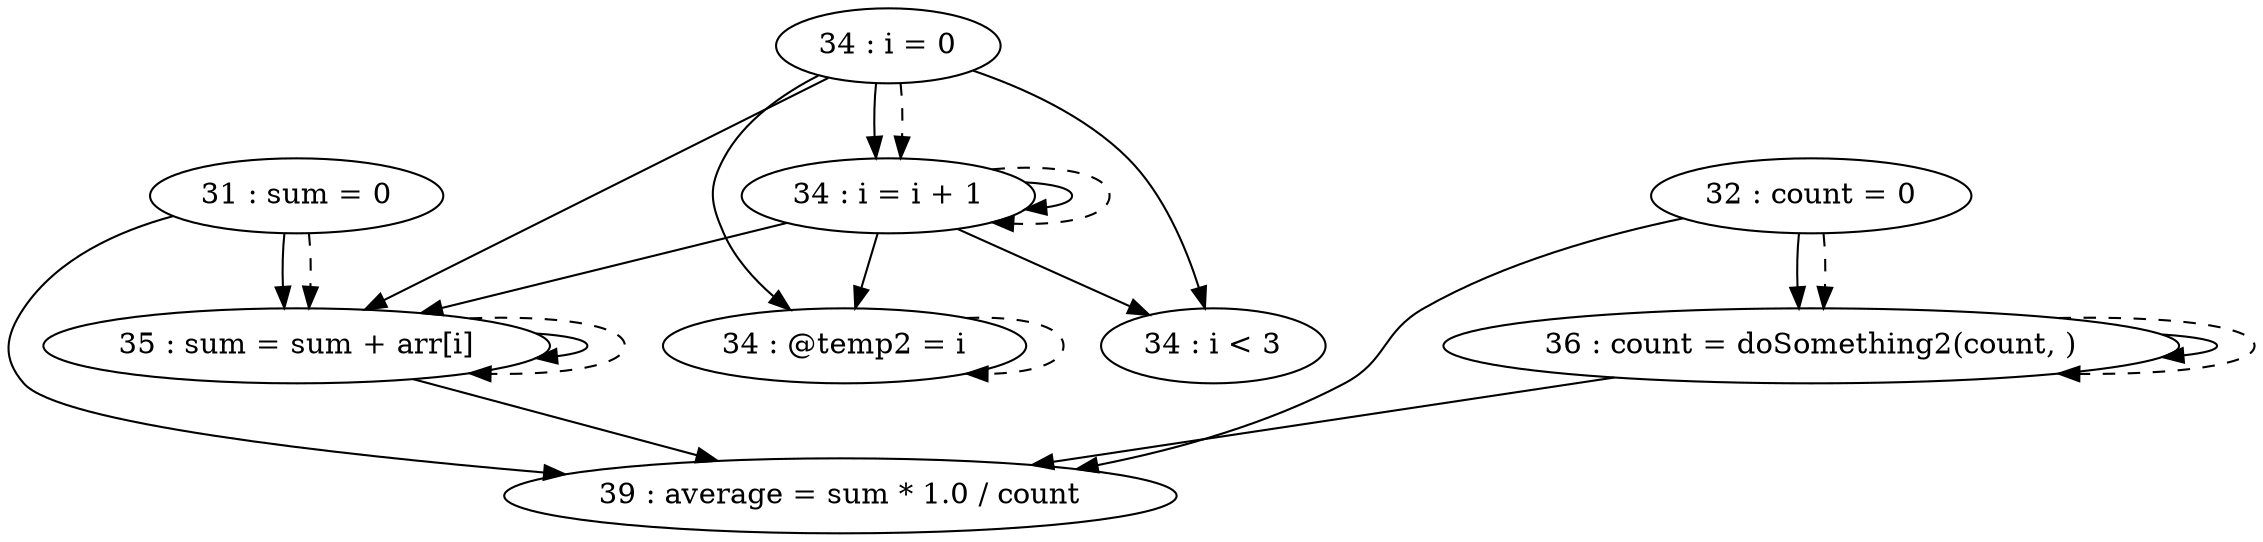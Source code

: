 digraph G {
"31 : sum = 0"
"31 : sum = 0" -> "39 : average = sum * 1.0 / count"
"31 : sum = 0" -> "35 : sum = sum + arr[i]"
"31 : sum = 0" -> "35 : sum = sum + arr[i]" [style=dashed]
"32 : count = 0"
"32 : count = 0" -> "39 : average = sum * 1.0 / count"
"32 : count = 0" -> "36 : count = doSomething2(count, )"
"32 : count = 0" -> "36 : count = doSomething2(count, )" [style=dashed]
"34 : i = 0"
"34 : i = 0" -> "35 : sum = sum + arr[i]"
"34 : i = 0" -> "34 : i = i + 1"
"34 : i = 0" -> "34 : i < 3"
"34 : i = 0" -> "34 : @temp2 = i"
"34 : i = 0" -> "34 : i = i + 1" [style=dashed]
"34 : i < 3"
"35 : sum = sum + arr[i]"
"35 : sum = sum + arr[i]" -> "39 : average = sum * 1.0 / count"
"35 : sum = sum + arr[i]" -> "35 : sum = sum + arr[i]"
"35 : sum = sum + arr[i]" -> "35 : sum = sum + arr[i]" [style=dashed]
"36 : count = doSomething2(count, )"
"36 : count = doSomething2(count, )" -> "39 : average = sum * 1.0 / count"
"36 : count = doSomething2(count, )" -> "36 : count = doSomething2(count, )"
"36 : count = doSomething2(count, )" -> "36 : count = doSomething2(count, )" [style=dashed]
"34 : @temp2 = i"
"34 : @temp2 = i" -> "34 : @temp2 = i" [style=dashed]
"34 : i = i + 1"
"34 : i = i + 1" -> "35 : sum = sum + arr[i]"
"34 : i = i + 1" -> "34 : i = i + 1"
"34 : i = i + 1" -> "34 : i < 3"
"34 : i = i + 1" -> "34 : @temp2 = i"
"34 : i = i + 1" -> "34 : i = i + 1" [style=dashed]
"39 : average = sum * 1.0 / count"
}